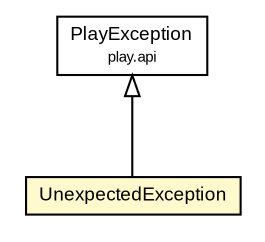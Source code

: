#!/usr/local/bin/dot
#
# Class diagram 
# Generated by UMLGraph version R5_6-24-gf6e263 (http://www.umlgraph.org/)
#

digraph G {
	edge [fontname="arial",fontsize=10,labelfontname="arial",labelfontsize=10];
	node [fontname="arial",fontsize=10,shape=plaintext];
	nodesep=0.25;
	ranksep=0.5;
	// com.google.code.play2.provider.play22.run.UnexpectedException
	c513 [label=<<table title="com.google.code.play2.provider.play22.run.UnexpectedException" border="0" cellborder="1" cellspacing="0" cellpadding="2" port="p" bgcolor="lemonChiffon" href="./UnexpectedException.html">
		<tr><td><table border="0" cellspacing="0" cellpadding="1">
<tr><td align="center" balign="center"> UnexpectedException </td></tr>
		</table></td></tr>
		</table>>, URL="./UnexpectedException.html", fontname="arial", fontcolor="black", fontsize=9.0];
	//com.google.code.play2.provider.play22.run.UnexpectedException extends play.api.PlayException
	c522:p -> c513:p [dir=back,arrowtail=empty];
	// play.api.PlayException
	c522 [label=<<table title="play.api.PlayException" border="0" cellborder="1" cellspacing="0" cellpadding="2" port="p">
		<tr><td><table border="0" cellspacing="0" cellpadding="1">
<tr><td align="center" balign="center"> PlayException </td></tr>
<tr><td align="center" balign="center"><font point-size="7.0"> play.api </font></td></tr>
		</table></td></tr>
		</table>>, URL="null", fontname="arial", fontcolor="black", fontsize=9.0];
}

